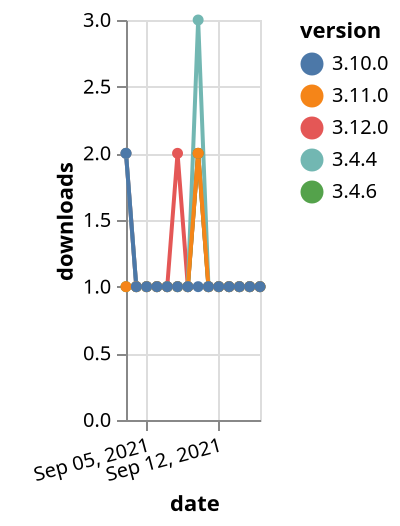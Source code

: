 {"$schema": "https://vega.github.io/schema/vega-lite/v5.json", "description": "A simple bar chart with embedded data.", "data": {"values": [{"date": "2021-09-03", "total": 175, "delta": 2, "version": "3.12.0"}, {"date": "2021-09-04", "total": 176, "delta": 1, "version": "3.12.0"}, {"date": "2021-09-05", "total": 177, "delta": 1, "version": "3.12.0"}, {"date": "2021-09-06", "total": 178, "delta": 1, "version": "3.12.0"}, {"date": "2021-09-07", "total": 179, "delta": 1, "version": "3.12.0"}, {"date": "2021-09-08", "total": 181, "delta": 2, "version": "3.12.0"}, {"date": "2021-09-09", "total": 182, "delta": 1, "version": "3.12.0"}, {"date": "2021-09-10", "total": 184, "delta": 2, "version": "3.12.0"}, {"date": "2021-09-11", "total": 185, "delta": 1, "version": "3.12.0"}, {"date": "2021-09-12", "total": 186, "delta": 1, "version": "3.12.0"}, {"date": "2021-09-13", "total": 187, "delta": 1, "version": "3.12.0"}, {"date": "2021-09-14", "total": 188, "delta": 1, "version": "3.12.0"}, {"date": "2021-09-15", "total": 189, "delta": 1, "version": "3.12.0"}, {"date": "2021-09-16", "total": 190, "delta": 1, "version": "3.12.0"}, {"date": "2021-09-03", "total": 172, "delta": 1, "version": "3.4.6"}, {"date": "2021-09-04", "total": 173, "delta": 1, "version": "3.4.6"}, {"date": "2021-09-05", "total": 174, "delta": 1, "version": "3.4.6"}, {"date": "2021-09-06", "total": 175, "delta": 1, "version": "3.4.6"}, {"date": "2021-09-07", "total": 176, "delta": 1, "version": "3.4.6"}, {"date": "2021-09-08", "total": 177, "delta": 1, "version": "3.4.6"}, {"date": "2021-09-09", "total": 178, "delta": 1, "version": "3.4.6"}, {"date": "2021-09-10", "total": 180, "delta": 2, "version": "3.4.6"}, {"date": "2021-09-11", "total": 181, "delta": 1, "version": "3.4.6"}, {"date": "2021-09-12", "total": 182, "delta": 1, "version": "3.4.6"}, {"date": "2021-09-13", "total": 183, "delta": 1, "version": "3.4.6"}, {"date": "2021-09-14", "total": 184, "delta": 1, "version": "3.4.6"}, {"date": "2021-09-15", "total": 185, "delta": 1, "version": "3.4.6"}, {"date": "2021-09-16", "total": 186, "delta": 1, "version": "3.4.6"}, {"date": "2021-09-03", "total": 339, "delta": 2, "version": "3.4.4"}, {"date": "2021-09-04", "total": 340, "delta": 1, "version": "3.4.4"}, {"date": "2021-09-05", "total": 341, "delta": 1, "version": "3.4.4"}, {"date": "2021-09-06", "total": 342, "delta": 1, "version": "3.4.4"}, {"date": "2021-09-07", "total": 343, "delta": 1, "version": "3.4.4"}, {"date": "2021-09-08", "total": 344, "delta": 1, "version": "3.4.4"}, {"date": "2021-09-09", "total": 345, "delta": 1, "version": "3.4.4"}, {"date": "2021-09-10", "total": 348, "delta": 3, "version": "3.4.4"}, {"date": "2021-09-11", "total": 349, "delta": 1, "version": "3.4.4"}, {"date": "2021-09-12", "total": 350, "delta": 1, "version": "3.4.4"}, {"date": "2021-09-13", "total": 351, "delta": 1, "version": "3.4.4"}, {"date": "2021-09-14", "total": 352, "delta": 1, "version": "3.4.4"}, {"date": "2021-09-15", "total": 353, "delta": 1, "version": "3.4.4"}, {"date": "2021-09-16", "total": 354, "delta": 1, "version": "3.4.4"}, {"date": "2021-09-03", "total": 147, "delta": 1, "version": "3.11.0"}, {"date": "2021-09-04", "total": 148, "delta": 1, "version": "3.11.0"}, {"date": "2021-09-05", "total": 149, "delta": 1, "version": "3.11.0"}, {"date": "2021-09-06", "total": 150, "delta": 1, "version": "3.11.0"}, {"date": "2021-09-07", "total": 151, "delta": 1, "version": "3.11.0"}, {"date": "2021-09-08", "total": 152, "delta": 1, "version": "3.11.0"}, {"date": "2021-09-09", "total": 153, "delta": 1, "version": "3.11.0"}, {"date": "2021-09-10", "total": 155, "delta": 2, "version": "3.11.0"}, {"date": "2021-09-11", "total": 156, "delta": 1, "version": "3.11.0"}, {"date": "2021-09-12", "total": 157, "delta": 1, "version": "3.11.0"}, {"date": "2021-09-13", "total": 158, "delta": 1, "version": "3.11.0"}, {"date": "2021-09-14", "total": 159, "delta": 1, "version": "3.11.0"}, {"date": "2021-09-15", "total": 160, "delta": 1, "version": "3.11.0"}, {"date": "2021-09-16", "total": 161, "delta": 1, "version": "3.11.0"}, {"date": "2021-09-03", "total": 169, "delta": 2, "version": "3.10.0"}, {"date": "2021-09-04", "total": 170, "delta": 1, "version": "3.10.0"}, {"date": "2021-09-05", "total": 171, "delta": 1, "version": "3.10.0"}, {"date": "2021-09-06", "total": 172, "delta": 1, "version": "3.10.0"}, {"date": "2021-09-07", "total": 173, "delta": 1, "version": "3.10.0"}, {"date": "2021-09-08", "total": 174, "delta": 1, "version": "3.10.0"}, {"date": "2021-09-09", "total": 175, "delta": 1, "version": "3.10.0"}, {"date": "2021-09-10", "total": 176, "delta": 1, "version": "3.10.0"}, {"date": "2021-09-11", "total": 177, "delta": 1, "version": "3.10.0"}, {"date": "2021-09-12", "total": 178, "delta": 1, "version": "3.10.0"}, {"date": "2021-09-13", "total": 179, "delta": 1, "version": "3.10.0"}, {"date": "2021-09-14", "total": 180, "delta": 1, "version": "3.10.0"}, {"date": "2021-09-15", "total": 181, "delta": 1, "version": "3.10.0"}, {"date": "2021-09-16", "total": 182, "delta": 1, "version": "3.10.0"}]}, "width": "container", "mark": {"type": "line", "point": {"filled": true}}, "encoding": {"x": {"field": "date", "type": "temporal", "timeUnit": "yearmonthdate", "title": "date", "axis": {"labelAngle": -15}}, "y": {"field": "delta", "type": "quantitative", "title": "downloads"}, "color": {"field": "version", "type": "nominal"}, "tooltip": {"field": "delta"}}}